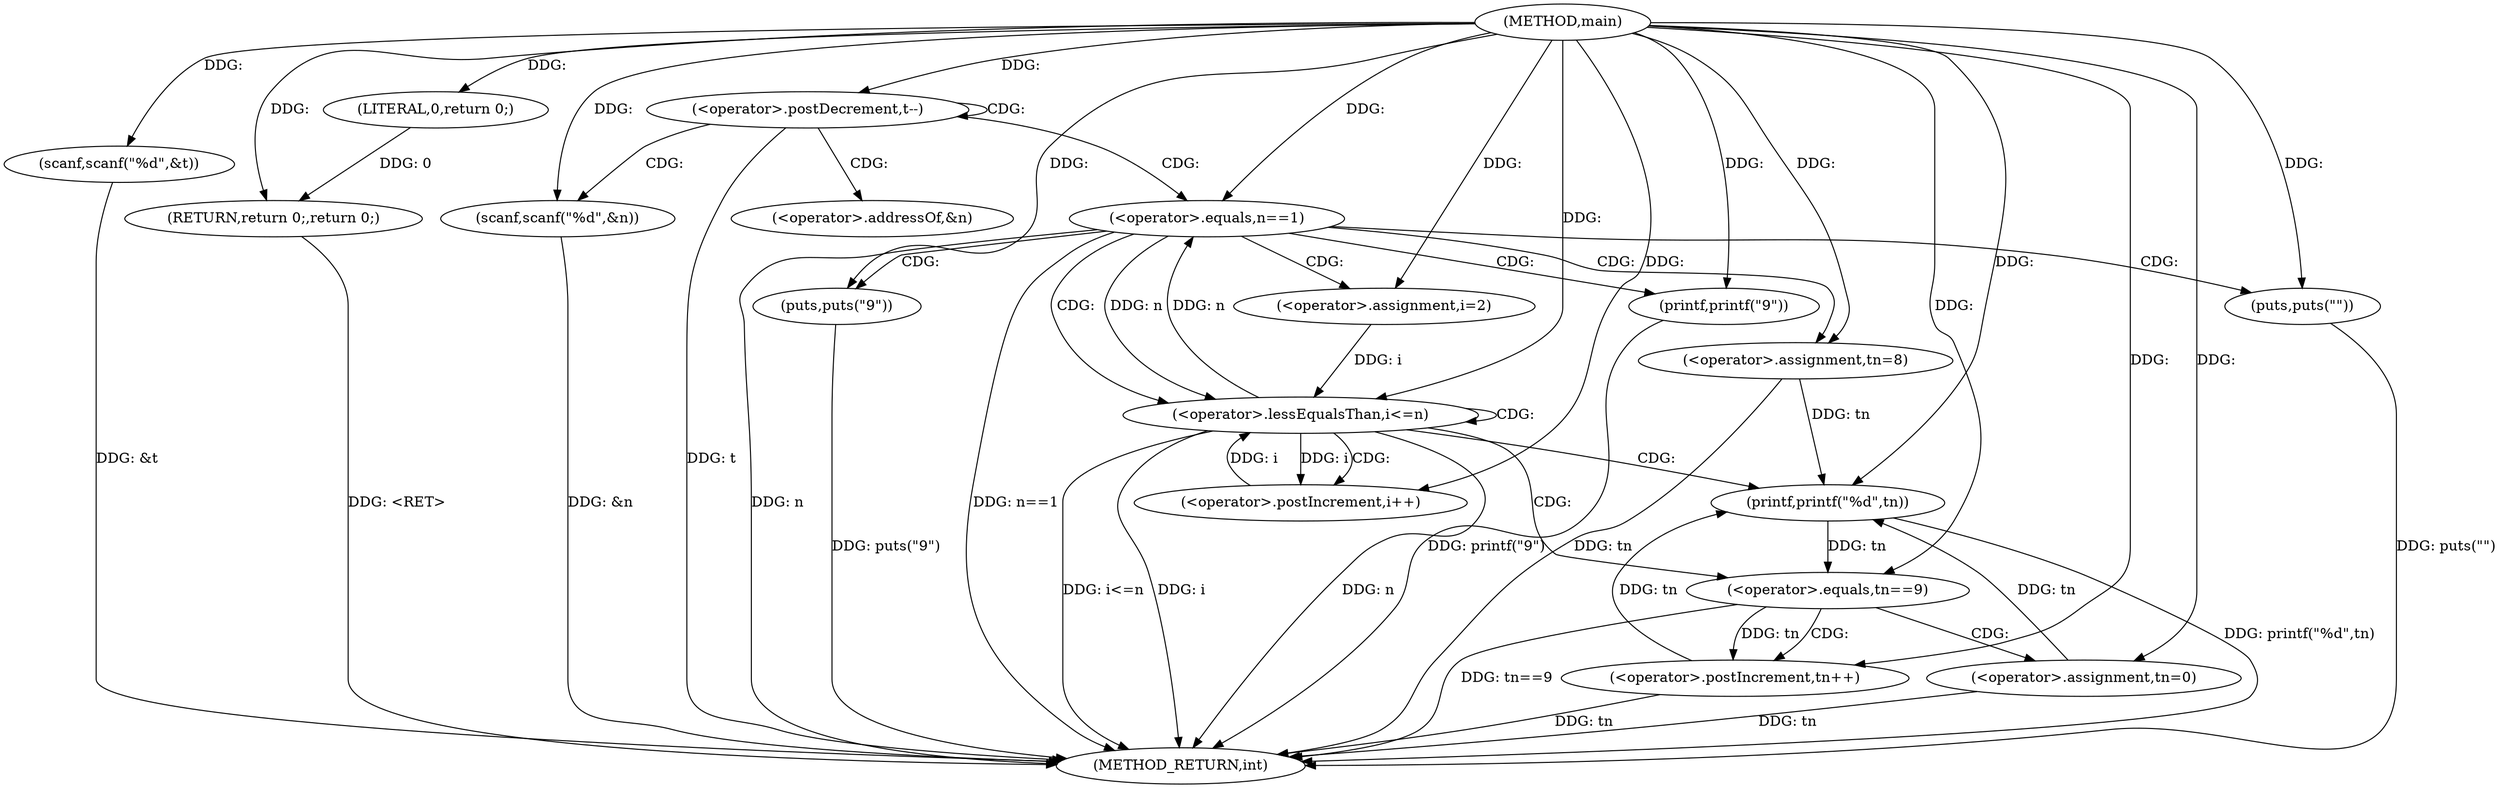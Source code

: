 digraph "main" {  
"1000101" [label = "(METHOD,main)" ]
"1000159" [label = "(METHOD_RETURN,int)" ]
"1000104" [label = "(scanf,scanf(\"%d\",&t))" ]
"1000157" [label = "(RETURN,return 0;,return 0;)" ]
"1000109" [label = "(<operator>.postDecrement,t--)" ]
"1000158" [label = "(LITERAL,0,return 0;)" ]
"1000113" [label = "(scanf,scanf(\"%d\",&n))" ]
"1000118" [label = "(<operator>.equals,n==1)" ]
"1000121" [label = "(puts,puts(\"9\"))" ]
"1000125" [label = "(printf,printf(\"9\"))" ]
"1000128" [label = "(<operator>.assignment,tn=8)" ]
"1000155" [label = "(puts,puts(\"\"))" ]
"1000133" [label = "(<operator>.assignment,i=2)" ]
"1000136" [label = "(<operator>.lessEqualsThan,i<=n)" ]
"1000139" [label = "(<operator>.postIncrement,i++)" ]
"1000142" [label = "(printf,printf(\"%d\",tn))" ]
"1000146" [label = "(<operator>.equals,tn==9)" ]
"1000149" [label = "(<operator>.assignment,tn=0)" ]
"1000153" [label = "(<operator>.postIncrement,tn++)" ]
"1000115" [label = "(<operator>.addressOf,&n)" ]
  "1000104" -> "1000159"  [ label = "DDG: &t"] 
  "1000109" -> "1000159"  [ label = "DDG: t"] 
  "1000113" -> "1000159"  [ label = "DDG: &n"] 
  "1000118" -> "1000159"  [ label = "DDG: n"] 
  "1000118" -> "1000159"  [ label = "DDG: n==1"] 
  "1000125" -> "1000159"  [ label = "DDG: printf(\"9\")"] 
  "1000128" -> "1000159"  [ label = "DDG: tn"] 
  "1000136" -> "1000159"  [ label = "DDG: i"] 
  "1000136" -> "1000159"  [ label = "DDG: n"] 
  "1000136" -> "1000159"  [ label = "DDG: i<=n"] 
  "1000155" -> "1000159"  [ label = "DDG: puts(\"\")"] 
  "1000142" -> "1000159"  [ label = "DDG: printf(\"%d\",tn)"] 
  "1000146" -> "1000159"  [ label = "DDG: tn==9"] 
  "1000153" -> "1000159"  [ label = "DDG: tn"] 
  "1000149" -> "1000159"  [ label = "DDG: tn"] 
  "1000121" -> "1000159"  [ label = "DDG: puts(\"9\")"] 
  "1000157" -> "1000159"  [ label = "DDG: <RET>"] 
  "1000101" -> "1000104"  [ label = "DDG: "] 
  "1000158" -> "1000157"  [ label = "DDG: 0"] 
  "1000101" -> "1000157"  [ label = "DDG: "] 
  "1000101" -> "1000158"  [ label = "DDG: "] 
  "1000101" -> "1000109"  [ label = "DDG: "] 
  "1000101" -> "1000113"  [ label = "DDG: "] 
  "1000136" -> "1000118"  [ label = "DDG: n"] 
  "1000101" -> "1000118"  [ label = "DDG: "] 
  "1000101" -> "1000121"  [ label = "DDG: "] 
  "1000101" -> "1000128"  [ label = "DDG: "] 
  "1000101" -> "1000125"  [ label = "DDG: "] 
  "1000101" -> "1000133"  [ label = "DDG: "] 
  "1000101" -> "1000155"  [ label = "DDG: "] 
  "1000133" -> "1000136"  [ label = "DDG: i"] 
  "1000139" -> "1000136"  [ label = "DDG: i"] 
  "1000101" -> "1000136"  [ label = "DDG: "] 
  "1000118" -> "1000136"  [ label = "DDG: n"] 
  "1000136" -> "1000139"  [ label = "DDG: i"] 
  "1000101" -> "1000139"  [ label = "DDG: "] 
  "1000101" -> "1000142"  [ label = "DDG: "] 
  "1000128" -> "1000142"  [ label = "DDG: tn"] 
  "1000153" -> "1000142"  [ label = "DDG: tn"] 
  "1000149" -> "1000142"  [ label = "DDG: tn"] 
  "1000101" -> "1000149"  [ label = "DDG: "] 
  "1000142" -> "1000146"  [ label = "DDG: tn"] 
  "1000101" -> "1000146"  [ label = "DDG: "] 
  "1000146" -> "1000153"  [ label = "DDG: tn"] 
  "1000101" -> "1000153"  [ label = "DDG: "] 
  "1000109" -> "1000113"  [ label = "CDG: "] 
  "1000109" -> "1000109"  [ label = "CDG: "] 
  "1000109" -> "1000115"  [ label = "CDG: "] 
  "1000109" -> "1000118"  [ label = "CDG: "] 
  "1000118" -> "1000121"  [ label = "CDG: "] 
  "1000118" -> "1000125"  [ label = "CDG: "] 
  "1000118" -> "1000128"  [ label = "CDG: "] 
  "1000118" -> "1000155"  [ label = "CDG: "] 
  "1000118" -> "1000133"  [ label = "CDG: "] 
  "1000118" -> "1000136"  [ label = "CDG: "] 
  "1000136" -> "1000142"  [ label = "CDG: "] 
  "1000136" -> "1000139"  [ label = "CDG: "] 
  "1000136" -> "1000146"  [ label = "CDG: "] 
  "1000136" -> "1000136"  [ label = "CDG: "] 
  "1000146" -> "1000153"  [ label = "CDG: "] 
  "1000146" -> "1000149"  [ label = "CDG: "] 
}
